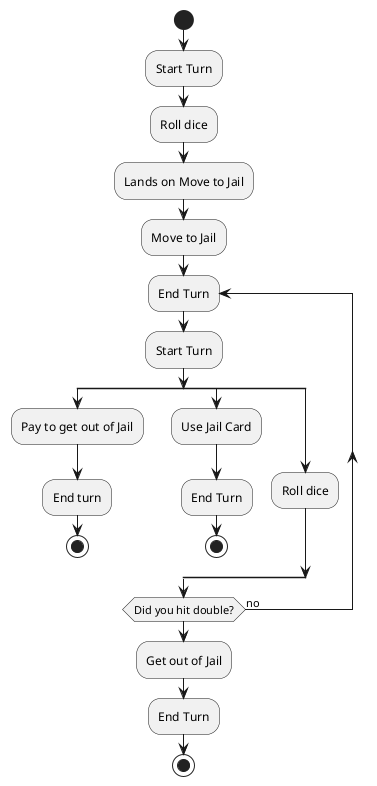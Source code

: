 @startuml
'https://plantuml.com/activity-diagram-beta

!pragma useVerticalIf on
start
:Start Turn;
:Roll dice;
:Lands on Move to Jail;
:Move to Jail;
repeat :End Turn;

:Start Turn;
split
    :Pay to get out of Jail;
    :End turn;
    stop
    split again
    :Use Jail Card;
    :End Turn;
    stop
    split again
        :Roll dice;
        end split
        repeat while (Did you hit double?) is (no)
        :Get out of Jail;
        :End Turn;
stop
@enduml

